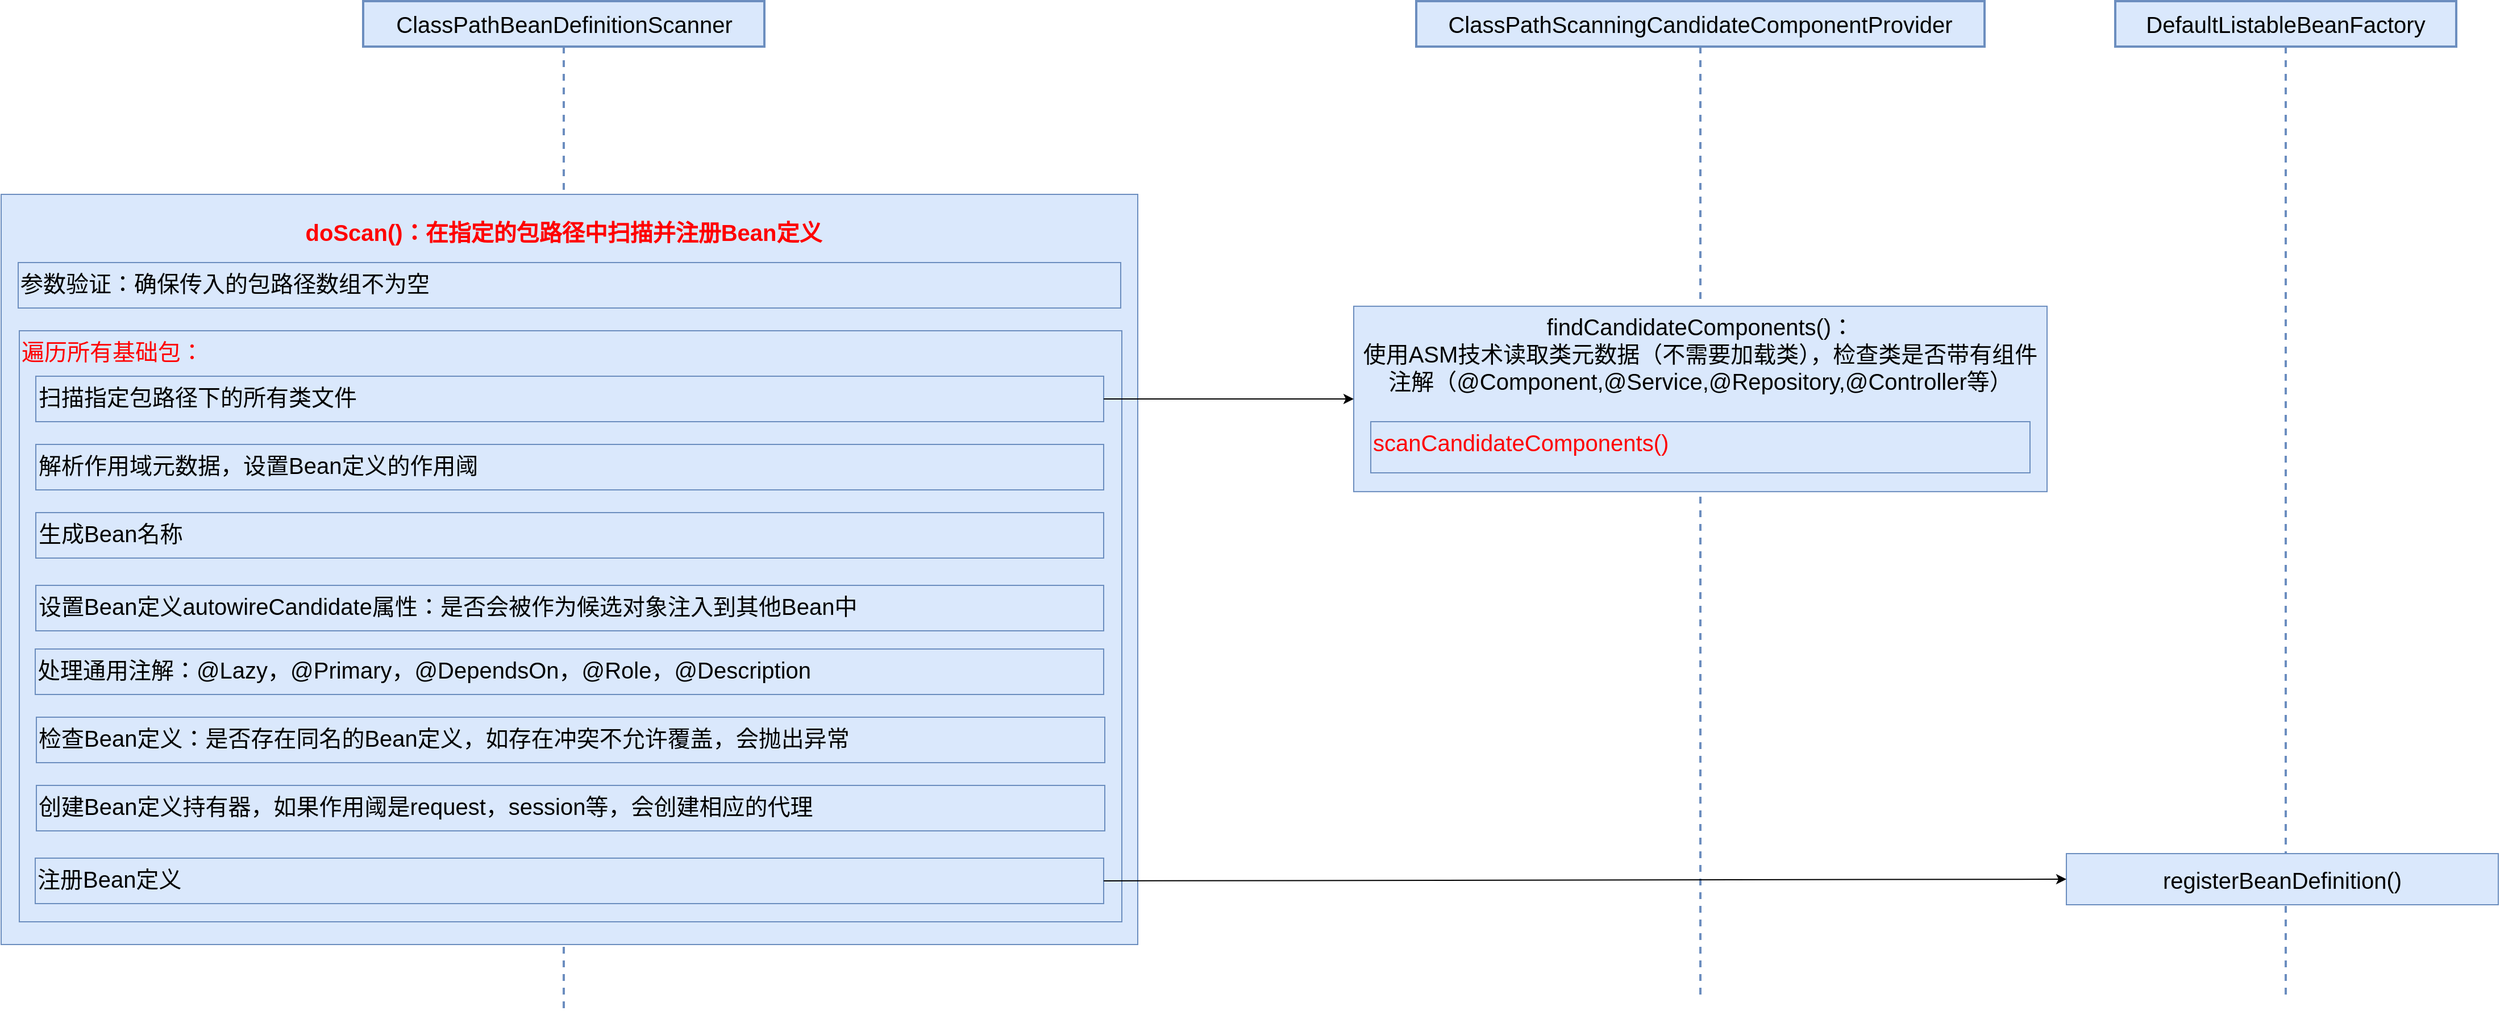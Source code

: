 <mxfile version="28.2.5">
  <diagram name="第 1 页" id="A2wYnKDMZFF023bxGnZ8">
    <mxGraphModel dx="3420" dy="1433" grid="1" gridSize="10" guides="1" tooltips="1" connect="1" arrows="1" fold="1" page="1" pageScale="1" pageWidth="827" pageHeight="1169" background="none" math="0" shadow="0">
      <root>
        <mxCell id="0" />
        <mxCell id="1" parent="0" />
        <mxCell id="qlxX7Fygw9MmZmLqK2NQ-1" value="&lt;span style=&quot;color: rgb(0, 0, 0);&quot;&gt;ClassPathBeanDefinitionScanner&lt;/span&gt;" style="shape=umlLifeline;perimeter=lifelinePerimeter;whiteSpace=wrap;html=1;container=1;dropTarget=0;collapsible=0;recursiveResize=0;outlineConnect=0;portConstraint=eastwest;newEdgeStyle={&quot;curved&quot;:0,&quot;rounded&quot;:0};fontSize=20;fillColor=#dae8fc;strokeColor=#6c8ebf;strokeWidth=2;fontStyle=0;fontColor=#FF0000;" parent="1" vertex="1">
          <mxGeometry x="-111.5" y="50" width="353" height="890" as="geometry" />
        </mxCell>
        <mxCell id="tHCy42ypWK_uThyhraDl-2" value="" style="html=1;whiteSpace=wrap;fontSize=20;fillColor=#dae8fc;strokeColor=#6c8ebf;" parent="1" vertex="1">
          <mxGeometry x="-430" y="220" width="1000" height="660" as="geometry" />
        </mxCell>
        <mxCell id="tHCy42ypWK_uThyhraDl-15" value="&lt;span style=&quot;font-size: 20px;&quot;&gt;&lt;font style=&quot;color: rgb(255, 0, 0);&quot;&gt;doScan()：在指定的包路径中扫描并注册Bean定义&lt;/font&gt;&lt;/span&gt;" style="text;html=1;align=center;verticalAlign=top;whiteSpace=wrap;rounded=0;fontStyle=1" parent="1" vertex="1">
          <mxGeometry x="-380" y="235" width="890" height="45" as="geometry" />
        </mxCell>
        <mxCell id="dbyZfYUz2kLOAnTONdro-5" value="参数验证：确保传入的包路径数组不为空" style="html=1;whiteSpace=wrap;fontSize=20;fillColor=#dae8fc;strokeColor=#6c8ebf;strokeWidth=1;align=left;verticalAlign=top;" parent="1" vertex="1">
          <mxGeometry x="-415" y="280" width="970" height="40" as="geometry" />
        </mxCell>
        <mxCell id="vSaTzKAQZK1o4J5muWpo-2" value="&lt;font style=&quot;color: rgb(255, 0, 0);&quot;&gt;遍历所有基础包：&lt;/font&gt;&lt;div&gt;&lt;font style=&quot;color: rgb(255, 0, 0);&quot;&gt;&lt;br&gt;&lt;/font&gt;&lt;/div&gt;" style="html=1;whiteSpace=wrap;fontSize=20;fillColor=#dae8fc;strokeColor=#6c8ebf;strokeWidth=1;align=left;verticalAlign=top;" parent="1" vertex="1">
          <mxGeometry x="-414" y="340" width="970" height="520" as="geometry" />
        </mxCell>
        <mxCell id="FqINS3jw6dm6_iScS9fa-1" value="ClassPathScanningCandidateComponentProvider" style="shape=umlLifeline;perimeter=lifelinePerimeter;whiteSpace=wrap;html=1;container=1;dropTarget=0;collapsible=0;recursiveResize=0;outlineConnect=0;portConstraint=eastwest;newEdgeStyle={&quot;curved&quot;:0,&quot;rounded&quot;:0};fontSize=20;fillColor=#dae8fc;strokeColor=#6c8ebf;strokeWidth=2;" parent="1" vertex="1">
          <mxGeometry x="815" y="50" width="500" height="880" as="geometry" />
        </mxCell>
        <mxCell id="FqINS3jw6dm6_iScS9fa-2" value="findCandidateComponents()：&lt;div&gt;使用ASM技术读取类元数据（不需要加载类），检查类是否带有组件注解（@Component,@Service,@Repository,@Controller等）&lt;/div&gt;" style="html=1;whiteSpace=wrap;fontSize=20;fillColor=#dae8fc;strokeColor=#6c8ebf;strokeWidth=1;align=center;verticalAlign=top;" parent="1" vertex="1">
          <mxGeometry x="760" y="318.44" width="610" height="163.12" as="geometry" />
        </mxCell>
        <mxCell id="FqINS3jw6dm6_iScS9fa-4" style="edgeStyle=orthogonalEdgeStyle;rounded=0;orthogonalLoop=1;jettySize=auto;html=1;exitX=0.5;exitY=1;exitDx=0;exitDy=0;" parent="1" source="FqINS3jw6dm6_iScS9fa-2" target="FqINS3jw6dm6_iScS9fa-2" edge="1">
          <mxGeometry relative="1" as="geometry" />
        </mxCell>
        <mxCell id="O9xnDqZurU0b_SuC_hwr-1" value="&lt;font style=&quot;color: rgb(255, 0, 0);&quot;&gt;scanCandidateComponents()&lt;/font&gt;" style="html=1;whiteSpace=wrap;fontSize=20;fillColor=#dae8fc;strokeColor=#6c8ebf;strokeWidth=1;align=left;verticalAlign=top;" parent="1" vertex="1">
          <mxGeometry x="775" y="420" width="580" height="45" as="geometry" />
        </mxCell>
        <mxCell id="O9xnDqZurU0b_SuC_hwr-2" value="设置Bean定义autowireCandidate属性：是否会被作为候选对象注入到其他Bean中" style="html=1;whiteSpace=wrap;fontSize=20;fillColor=#dae8fc;strokeColor=#6c8ebf;strokeWidth=1;align=left;verticalAlign=top;" parent="1" vertex="1">
          <mxGeometry x="-399.49" y="564" width="939.49" height="40" as="geometry" />
        </mxCell>
        <mxCell id="O9xnDqZurU0b_SuC_hwr-7" value="&lt;div style=&quot;&quot;&gt;扫描指定包路径下的所有类文件&lt;/div&gt;" style="html=1;whiteSpace=wrap;fontSize=20;fillColor=#dae8fc;strokeColor=#6c8ebf;strokeWidth=1;align=left;verticalAlign=top;" parent="1" vertex="1">
          <mxGeometry x="-399.49" y="380" width="939.49" height="40" as="geometry" />
        </mxCell>
        <mxCell id="O9xnDqZurU0b_SuC_hwr-10" value="&lt;div style=&quot;text-align: left;&quot;&gt;解析作用域元数据，设置Bean定义的作用阈&lt;/div&gt;" style="html=1;whiteSpace=wrap;fontSize=20;fillColor=#dae8fc;strokeColor=#6c8ebf;strokeWidth=1;align=left;verticalAlign=top;" parent="1" vertex="1">
          <mxGeometry x="-399.49" y="440" width="939.49" height="40" as="geometry" />
        </mxCell>
        <mxCell id="PTpgmQvqYyPZqw0U1Yea-1" value="&lt;div style=&quot;text-align: left;&quot;&gt;生成Bean名称&lt;/div&gt;" style="html=1;whiteSpace=wrap;fontSize=20;fillColor=#dae8fc;strokeColor=#6c8ebf;strokeWidth=1;align=left;verticalAlign=top;" parent="1" vertex="1">
          <mxGeometry x="-399.49" y="500" width="939.49" height="40" as="geometry" />
        </mxCell>
        <mxCell id="PTpgmQvqYyPZqw0U1Yea-2" value="处理通用注解：@Lazy，@Primary，@DependsOn，@Role，@Description" style="html=1;whiteSpace=wrap;fontSize=20;fillColor=#dae8fc;strokeColor=#6c8ebf;strokeWidth=1;align=left;verticalAlign=top;" parent="1" vertex="1">
          <mxGeometry x="-400" y="620" width="940" height="40" as="geometry" />
        </mxCell>
        <mxCell id="7eOq2-pZIgHq_81Etu28-1" value="" style="endArrow=classic;html=1;rounded=0;exitX=1;exitY=0.5;exitDx=0;exitDy=0;entryX=0;entryY=0.5;entryDx=0;entryDy=0;" parent="1" source="O9xnDqZurU0b_SuC_hwr-7" target="FqINS3jw6dm6_iScS9fa-2" edge="1">
          <mxGeometry width="50" height="50" relative="1" as="geometry">
            <mxPoint x="610" y="510" as="sourcePoint" />
            <mxPoint x="660" y="460" as="targetPoint" />
          </mxGeometry>
        </mxCell>
        <mxCell id="7eOq2-pZIgHq_81Etu28-4" value="DefaultListableBeanFactory" style="shape=umlLifeline;perimeter=lifelinePerimeter;whiteSpace=wrap;html=1;container=1;dropTarget=0;collapsible=0;recursiveResize=0;outlineConnect=0;portConstraint=eastwest;newEdgeStyle={&quot;curved&quot;:0,&quot;rounded&quot;:0};fontSize=20;fillColor=#dae8fc;strokeColor=#6c8ebf;strokeWidth=2;" parent="1" vertex="1">
          <mxGeometry x="1430" y="50" width="300" height="880" as="geometry" />
        </mxCell>
        <mxCell id="7eOq2-pZIgHq_81Etu28-7" value="检查Bean定义：是否存在同名的Bean定义，如存在冲突不允许覆盖，会抛出异常" style="html=1;whiteSpace=wrap;fontSize=20;fillColor=#dae8fc;strokeColor=#6c8ebf;strokeWidth=1;align=left;verticalAlign=top;" parent="1" vertex="1">
          <mxGeometry x="-399" y="680" width="940" height="40" as="geometry" />
        </mxCell>
        <mxCell id="7eOq2-pZIgHq_81Etu28-8" value="registerBeanDefinition()" style="html=1;whiteSpace=wrap;fontSize=20;fillColor=#dae8fc;strokeColor=#6c8ebf;strokeWidth=1;align=center;verticalAlign=middle;" parent="1" vertex="1">
          <mxGeometry x="1387" y="800" width="380" height="45" as="geometry" />
        </mxCell>
        <mxCell id="7eOq2-pZIgHq_81Etu28-9" value="注册Bean定义" style="html=1;whiteSpace=wrap;fontSize=20;fillColor=#dae8fc;strokeColor=#6c8ebf;strokeWidth=1;align=left;verticalAlign=top;" parent="1" vertex="1">
          <mxGeometry x="-400" y="804" width="940" height="40" as="geometry" />
        </mxCell>
        <mxCell id="7eOq2-pZIgHq_81Etu28-10" value="" style="endArrow=classic;html=1;rounded=0;exitX=1;exitY=0.5;exitDx=0;exitDy=0;entryX=0;entryY=0.5;entryDx=0;entryDy=0;" parent="1" source="7eOq2-pZIgHq_81Etu28-9" target="7eOq2-pZIgHq_81Etu28-8" edge="1">
          <mxGeometry width="50" height="50" relative="1" as="geometry">
            <mxPoint x="760" y="924" as="sourcePoint" />
            <mxPoint x="810" y="874" as="targetPoint" />
          </mxGeometry>
        </mxCell>
        <mxCell id="J1-GFZW2ama2RyhZ7Q7l-1" value="创建Bean定义持有器，如果作用阈是request，session等，会创建相应的代理" style="html=1;whiteSpace=wrap;fontSize=20;fillColor=#dae8fc;strokeColor=#6c8ebf;strokeWidth=1;align=left;verticalAlign=top;" vertex="1" parent="1">
          <mxGeometry x="-399" y="740" width="940" height="40" as="geometry" />
        </mxCell>
      </root>
    </mxGraphModel>
  </diagram>
</mxfile>

